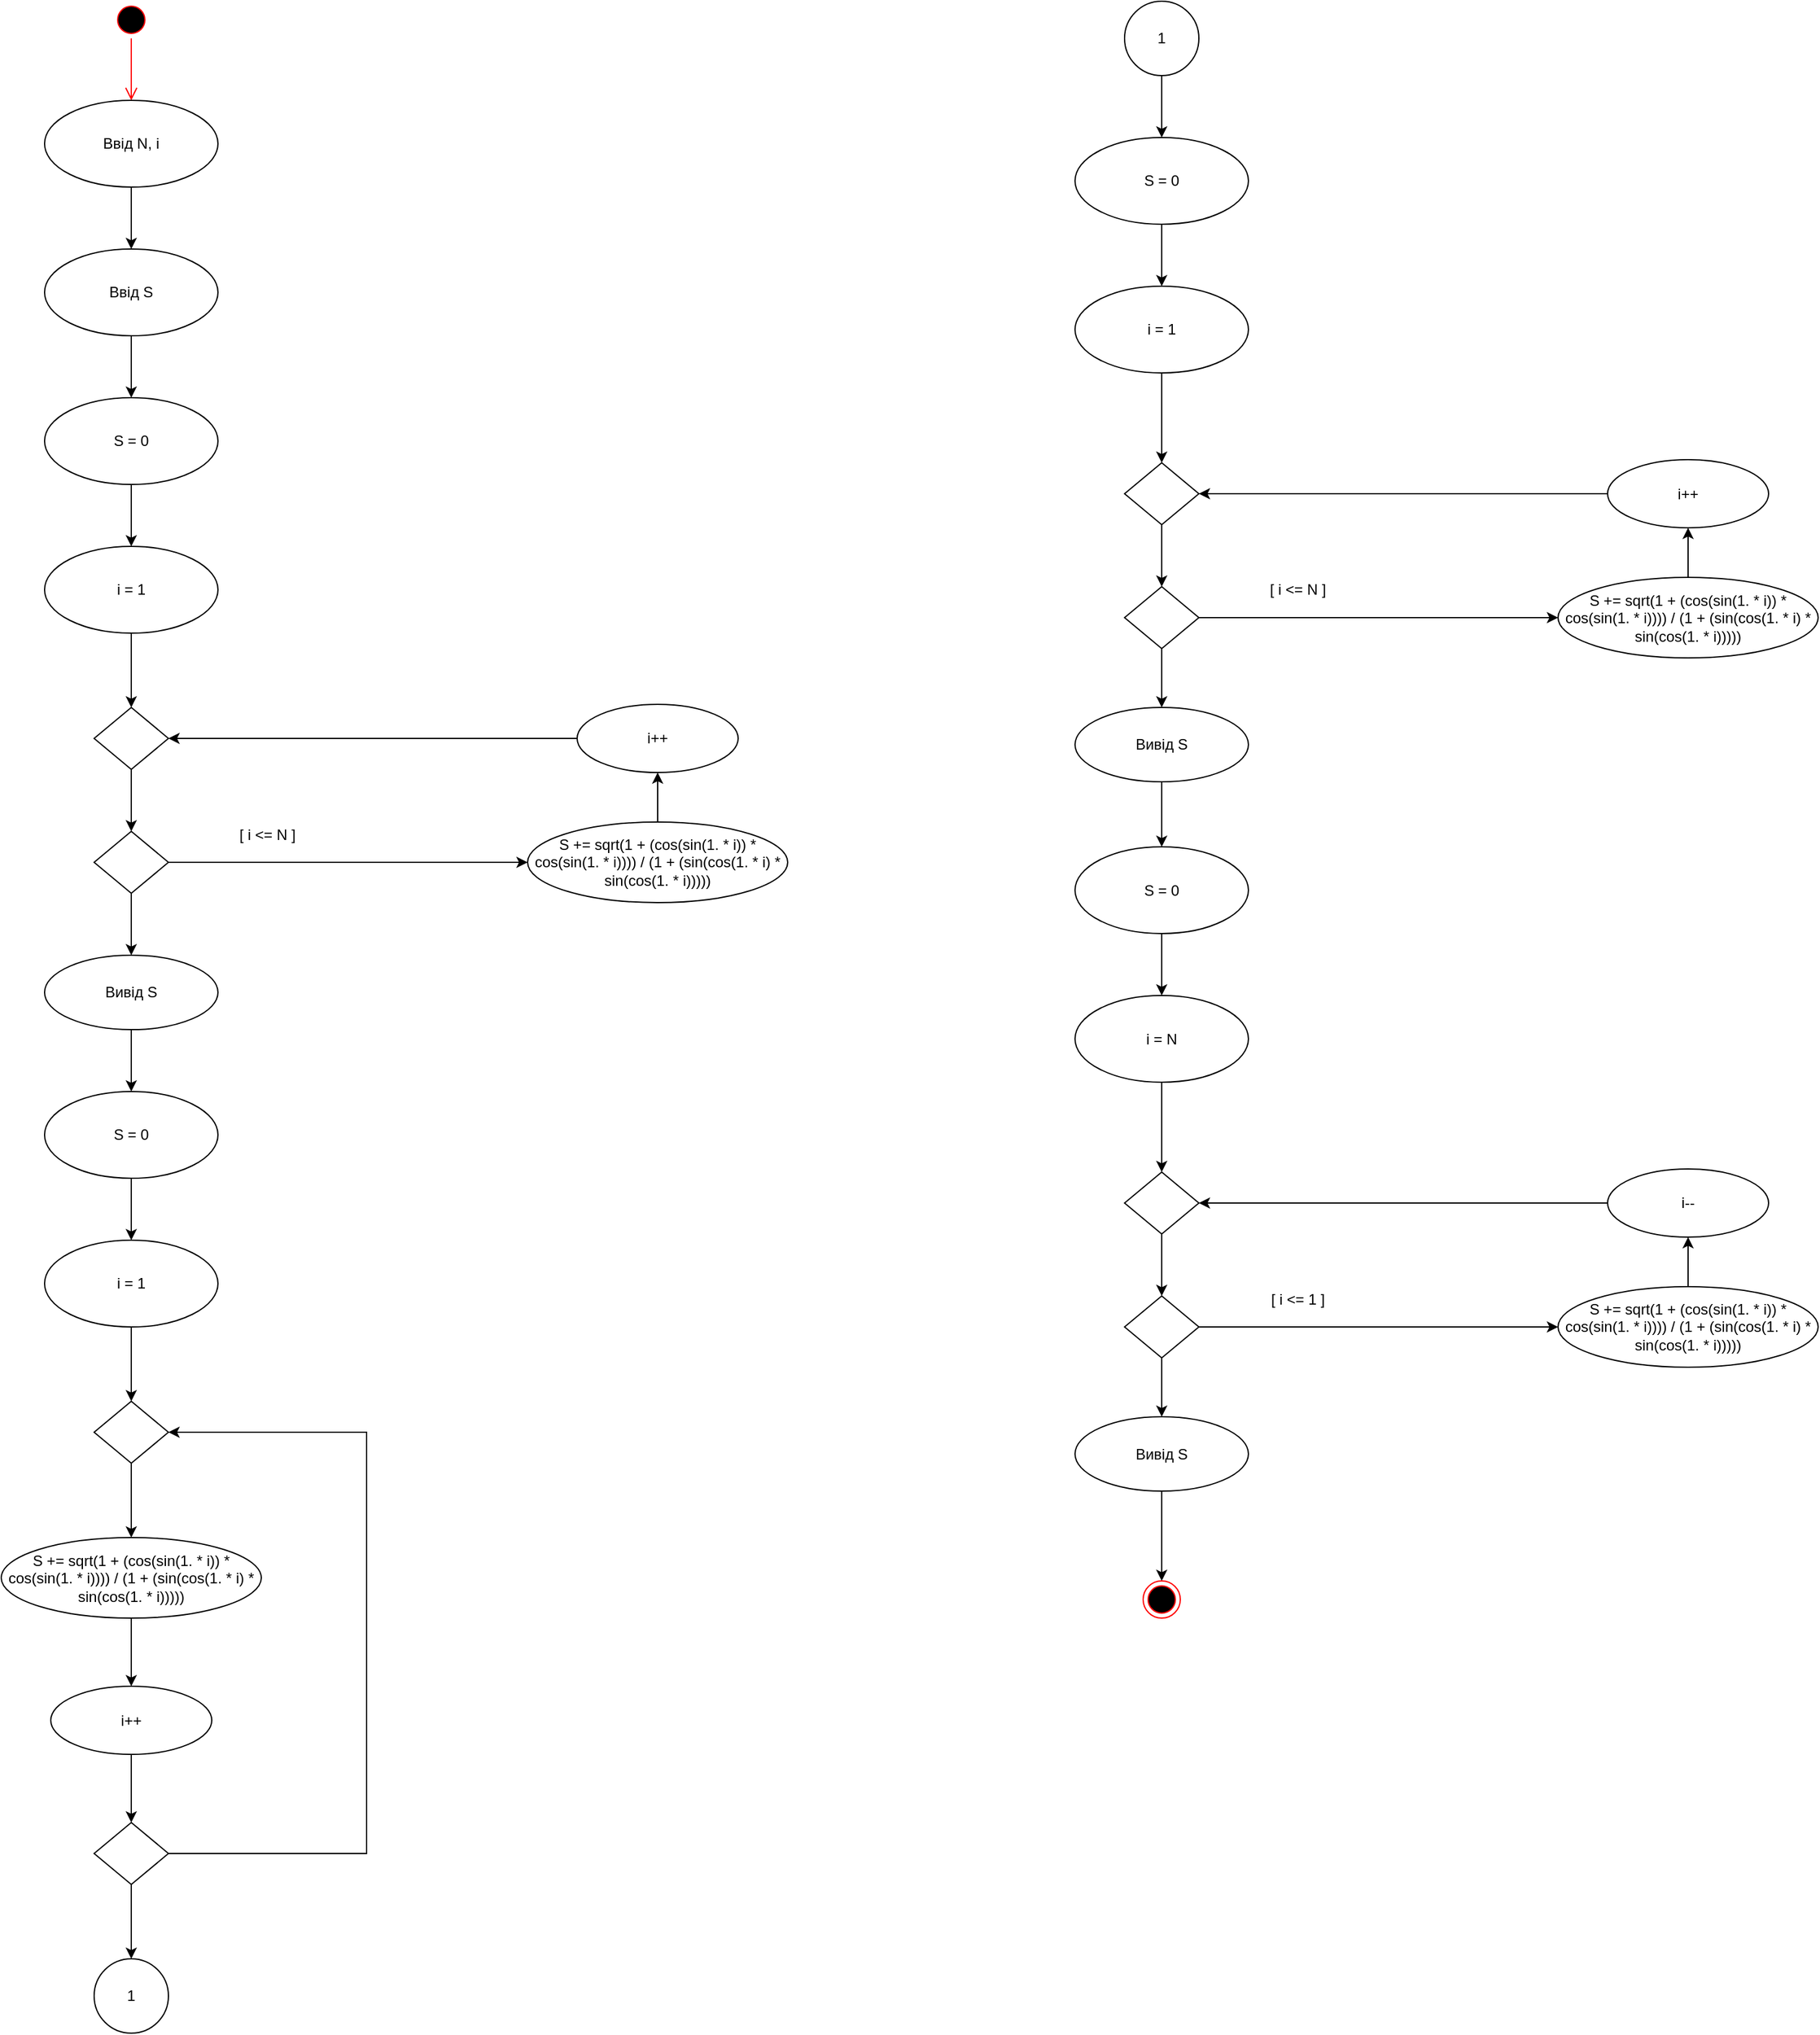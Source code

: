 <mxfile version="13.9.9" type="device"><diagram id="3ypR35BRuVcI161OYArr" name="Page-1"><mxGraphModel dx="3460" dy="2023" grid="1" gridSize="10" guides="1" tooltips="1" connect="1" arrows="1" fold="1" page="1" pageScale="1" pageWidth="850" pageHeight="1100" math="0" shadow="0"><root><mxCell id="0"/><mxCell id="1" parent="0"/><mxCell id="mSDdTxXzNVIkeOrihBzL-1" value="" style="ellipse;html=1;shape=startState;fillColor=#000000;strokeColor=#ff0000;" vertex="1" parent="1"><mxGeometry x="198" width="30" height="30" as="geometry"/></mxCell><mxCell id="mSDdTxXzNVIkeOrihBzL-2" value="" style="edgeStyle=orthogonalEdgeStyle;html=1;verticalAlign=bottom;endArrow=open;endSize=8;strokeColor=#ff0000;entryX=0.5;entryY=0;entryDx=0;entryDy=0;" edge="1" source="mSDdTxXzNVIkeOrihBzL-1" parent="1" target="mSDdTxXzNVIkeOrihBzL-3"><mxGeometry relative="1" as="geometry"><mxPoint x="213" y="90" as="targetPoint"/></mxGeometry></mxCell><mxCell id="mSDdTxXzNVIkeOrihBzL-5" value="" style="edgeStyle=orthogonalEdgeStyle;rounded=0;orthogonalLoop=1;jettySize=auto;html=1;" edge="1" parent="1" source="mSDdTxXzNVIkeOrihBzL-3" target="mSDdTxXzNVIkeOrihBzL-4"><mxGeometry relative="1" as="geometry"/></mxCell><mxCell id="mSDdTxXzNVIkeOrihBzL-3" value="Ввід N, i" style="ellipse;whiteSpace=wrap;html=1;" vertex="1" parent="1"><mxGeometry x="143" y="80" width="140" height="70" as="geometry"/></mxCell><mxCell id="mSDdTxXzNVIkeOrihBzL-7" value="" style="edgeStyle=orthogonalEdgeStyle;rounded=0;orthogonalLoop=1;jettySize=auto;html=1;" edge="1" parent="1" source="mSDdTxXzNVIkeOrihBzL-4" target="mSDdTxXzNVIkeOrihBzL-6"><mxGeometry relative="1" as="geometry"/></mxCell><mxCell id="mSDdTxXzNVIkeOrihBzL-4" value="Ввід S" style="ellipse;whiteSpace=wrap;html=1;" vertex="1" parent="1"><mxGeometry x="143" y="200" width="140" height="70" as="geometry"/></mxCell><mxCell id="mSDdTxXzNVIkeOrihBzL-9" value="" style="edgeStyle=orthogonalEdgeStyle;rounded=0;orthogonalLoop=1;jettySize=auto;html=1;" edge="1" parent="1" source="mSDdTxXzNVIkeOrihBzL-6" target="mSDdTxXzNVIkeOrihBzL-8"><mxGeometry relative="1" as="geometry"/></mxCell><mxCell id="mSDdTxXzNVIkeOrihBzL-6" value="S = 0" style="ellipse;whiteSpace=wrap;html=1;" vertex="1" parent="1"><mxGeometry x="143" y="320" width="140" height="70" as="geometry"/></mxCell><mxCell id="mSDdTxXzNVIkeOrihBzL-11" style="edgeStyle=orthogonalEdgeStyle;rounded=0;orthogonalLoop=1;jettySize=auto;html=1;exitX=0.5;exitY=1;exitDx=0;exitDy=0;entryX=0.5;entryY=0;entryDx=0;entryDy=0;" edge="1" parent="1" source="mSDdTxXzNVIkeOrihBzL-8" target="mSDdTxXzNVIkeOrihBzL-10"><mxGeometry relative="1" as="geometry"/></mxCell><mxCell id="mSDdTxXzNVIkeOrihBzL-8" value="i = 1" style="ellipse;whiteSpace=wrap;html=1;" vertex="1" parent="1"><mxGeometry x="143" y="440" width="140" height="70" as="geometry"/></mxCell><mxCell id="mSDdTxXzNVIkeOrihBzL-15" value="" style="edgeStyle=orthogonalEdgeStyle;rounded=0;orthogonalLoop=1;jettySize=auto;html=1;" edge="1" parent="1" source="mSDdTxXzNVIkeOrihBzL-10" target="mSDdTxXzNVIkeOrihBzL-14"><mxGeometry relative="1" as="geometry"/></mxCell><mxCell id="mSDdTxXzNVIkeOrihBzL-10" value="" style="rhombus;whiteSpace=wrap;html=1;" vertex="1" parent="1"><mxGeometry x="183" y="570" width="60" height="50" as="geometry"/></mxCell><mxCell id="mSDdTxXzNVIkeOrihBzL-17" value="" style="edgeStyle=orthogonalEdgeStyle;rounded=0;orthogonalLoop=1;jettySize=auto;html=1;" edge="1" parent="1" source="mSDdTxXzNVIkeOrihBzL-14" target="mSDdTxXzNVIkeOrihBzL-16"><mxGeometry relative="1" as="geometry"/></mxCell><mxCell id="mSDdTxXzNVIkeOrihBzL-24" style="edgeStyle=orthogonalEdgeStyle;rounded=0;orthogonalLoop=1;jettySize=auto;html=1;exitX=0.5;exitY=1;exitDx=0;exitDy=0;entryX=0.5;entryY=0;entryDx=0;entryDy=0;" edge="1" parent="1" source="mSDdTxXzNVIkeOrihBzL-14" target="mSDdTxXzNVIkeOrihBzL-23"><mxGeometry relative="1" as="geometry"/></mxCell><mxCell id="mSDdTxXzNVIkeOrihBzL-14" value="" style="rhombus;whiteSpace=wrap;html=1;" vertex="1" parent="1"><mxGeometry x="183" y="670" width="60" height="50" as="geometry"/></mxCell><mxCell id="mSDdTxXzNVIkeOrihBzL-20" value="" style="edgeStyle=orthogonalEdgeStyle;rounded=0;orthogonalLoop=1;jettySize=auto;html=1;" edge="1" parent="1" source="mSDdTxXzNVIkeOrihBzL-16" target="mSDdTxXzNVIkeOrihBzL-19"><mxGeometry relative="1" as="geometry"/></mxCell><mxCell id="mSDdTxXzNVIkeOrihBzL-16" value="S += sqrt(1 + (cos(sin(1. * i)) * cos(sin(1. * i)))) / (1 + (sin(cos(1. * i) * sin(cos(1. * i)))))" style="ellipse;whiteSpace=wrap;html=1;" vertex="1" parent="1"><mxGeometry x="533" y="662.5" width="210" height="65" as="geometry"/></mxCell><mxCell id="mSDdTxXzNVIkeOrihBzL-18" value="[ i &amp;lt;= N ]" style="text;html=1;strokeColor=none;fillColor=none;align=center;verticalAlign=middle;whiteSpace=wrap;rounded=0;" vertex="1" parent="1"><mxGeometry x="293" y="662.5" width="60" height="20" as="geometry"/></mxCell><mxCell id="mSDdTxXzNVIkeOrihBzL-22" style="edgeStyle=orthogonalEdgeStyle;rounded=0;orthogonalLoop=1;jettySize=auto;html=1;exitX=0;exitY=0.5;exitDx=0;exitDy=0;entryX=1;entryY=0.5;entryDx=0;entryDy=0;" edge="1" parent="1" source="mSDdTxXzNVIkeOrihBzL-19" target="mSDdTxXzNVIkeOrihBzL-10"><mxGeometry relative="1" as="geometry"/></mxCell><mxCell id="mSDdTxXzNVIkeOrihBzL-19" value="i++" style="ellipse;whiteSpace=wrap;html=1;" vertex="1" parent="1"><mxGeometry x="573" y="567.5" width="130" height="55" as="geometry"/></mxCell><mxCell id="mSDdTxXzNVIkeOrihBzL-31" style="edgeStyle=orthogonalEdgeStyle;rounded=0;orthogonalLoop=1;jettySize=auto;html=1;exitX=0.5;exitY=1;exitDx=0;exitDy=0;entryX=0.5;entryY=0;entryDx=0;entryDy=0;" edge="1" parent="1" source="mSDdTxXzNVIkeOrihBzL-23" target="mSDdTxXzNVIkeOrihBzL-26"><mxGeometry relative="1" as="geometry"/></mxCell><mxCell id="mSDdTxXzNVIkeOrihBzL-23" value="Вивід S" style="ellipse;whiteSpace=wrap;html=1;" vertex="1" parent="1"><mxGeometry x="143" y="770" width="140" height="60" as="geometry"/></mxCell><mxCell id="mSDdTxXzNVIkeOrihBzL-25" value="" style="edgeStyle=orthogonalEdgeStyle;rounded=0;orthogonalLoop=1;jettySize=auto;html=1;" edge="1" source="mSDdTxXzNVIkeOrihBzL-26" target="mSDdTxXzNVIkeOrihBzL-28" parent="1"><mxGeometry relative="1" as="geometry"/></mxCell><mxCell id="mSDdTxXzNVIkeOrihBzL-26" value="S = 0" style="ellipse;whiteSpace=wrap;html=1;" vertex="1" parent="1"><mxGeometry x="143" y="880" width="140" height="70" as="geometry"/></mxCell><mxCell id="mSDdTxXzNVIkeOrihBzL-27" style="edgeStyle=orthogonalEdgeStyle;rounded=0;orthogonalLoop=1;jettySize=auto;html=1;exitX=0.5;exitY=1;exitDx=0;exitDy=0;entryX=0.5;entryY=0;entryDx=0;entryDy=0;" edge="1" source="mSDdTxXzNVIkeOrihBzL-28" target="mSDdTxXzNVIkeOrihBzL-30" parent="1"><mxGeometry relative="1" as="geometry"/></mxCell><mxCell id="mSDdTxXzNVIkeOrihBzL-28" value="i = 1" style="ellipse;whiteSpace=wrap;html=1;" vertex="1" parent="1"><mxGeometry x="143" y="1000" width="140" height="70" as="geometry"/></mxCell><mxCell id="mSDdTxXzNVIkeOrihBzL-29" value="" style="edgeStyle=orthogonalEdgeStyle;rounded=0;orthogonalLoop=1;jettySize=auto;html=1;entryX=0.5;entryY=0;entryDx=0;entryDy=0;" edge="1" source="mSDdTxXzNVIkeOrihBzL-30" parent="1" target="mSDdTxXzNVIkeOrihBzL-32"><mxGeometry relative="1" as="geometry"><mxPoint x="213" y="1230" as="targetPoint"/></mxGeometry></mxCell><mxCell id="mSDdTxXzNVIkeOrihBzL-30" value="" style="rhombus;whiteSpace=wrap;html=1;" vertex="1" parent="1"><mxGeometry x="183" y="1130" width="60" height="50" as="geometry"/></mxCell><mxCell id="mSDdTxXzNVIkeOrihBzL-34" style="edgeStyle=orthogonalEdgeStyle;rounded=0;orthogonalLoop=1;jettySize=auto;html=1;exitX=0.5;exitY=1;exitDx=0;exitDy=0;entryX=0.5;entryY=0;entryDx=0;entryDy=0;" edge="1" parent="1" source="mSDdTxXzNVIkeOrihBzL-32" target="mSDdTxXzNVIkeOrihBzL-33"><mxGeometry relative="1" as="geometry"/></mxCell><mxCell id="mSDdTxXzNVIkeOrihBzL-32" value="S += sqrt(1 + (cos(sin(1. * i)) * cos(sin(1. * i)))) / (1 + (sin(cos(1. * i) * sin(cos(1. * i)))))" style="ellipse;whiteSpace=wrap;html=1;" vertex="1" parent="1"><mxGeometry x="108" y="1240" width="210" height="65" as="geometry"/></mxCell><mxCell id="mSDdTxXzNVIkeOrihBzL-36" style="edgeStyle=orthogonalEdgeStyle;rounded=0;orthogonalLoop=1;jettySize=auto;html=1;exitX=0.5;exitY=1;exitDx=0;exitDy=0;entryX=0.5;entryY=0;entryDx=0;entryDy=0;" edge="1" parent="1" source="mSDdTxXzNVIkeOrihBzL-33" target="mSDdTxXzNVIkeOrihBzL-35"><mxGeometry relative="1" as="geometry"/></mxCell><mxCell id="mSDdTxXzNVIkeOrihBzL-33" value="i++" style="ellipse;whiteSpace=wrap;html=1;" vertex="1" parent="1"><mxGeometry x="148" y="1360" width="130" height="55" as="geometry"/></mxCell><mxCell id="mSDdTxXzNVIkeOrihBzL-37" style="edgeStyle=orthogonalEdgeStyle;rounded=0;orthogonalLoop=1;jettySize=auto;html=1;exitX=1;exitY=0.5;exitDx=0;exitDy=0;entryX=1;entryY=0.5;entryDx=0;entryDy=0;" edge="1" parent="1" source="mSDdTxXzNVIkeOrihBzL-35" target="mSDdTxXzNVIkeOrihBzL-30"><mxGeometry relative="1" as="geometry"><mxPoint x="213" y="850" as="targetPoint"/><Array as="points"><mxPoint x="403" y="1495"/><mxPoint x="403" y="1155"/></Array></mxGeometry></mxCell><mxCell id="mSDdTxXzNVIkeOrihBzL-39" style="edgeStyle=orthogonalEdgeStyle;rounded=0;orthogonalLoop=1;jettySize=auto;html=1;exitX=0.5;exitY=1;exitDx=0;exitDy=0;entryX=0.5;entryY=0;entryDx=0;entryDy=0;" edge="1" parent="1" source="mSDdTxXzNVIkeOrihBzL-35" target="mSDdTxXzNVIkeOrihBzL-38"><mxGeometry relative="1" as="geometry"/></mxCell><mxCell id="mSDdTxXzNVIkeOrihBzL-35" value="" style="rhombus;whiteSpace=wrap;html=1;" vertex="1" parent="1"><mxGeometry x="183" y="1470" width="60" height="50" as="geometry"/></mxCell><mxCell id="mSDdTxXzNVIkeOrihBzL-38" value="1" style="ellipse;whiteSpace=wrap;html=1;aspect=fixed;" vertex="1" parent="1"><mxGeometry x="183" y="1580" width="60" height="60" as="geometry"/></mxCell><mxCell id="mSDdTxXzNVIkeOrihBzL-46" style="edgeStyle=orthogonalEdgeStyle;rounded=0;orthogonalLoop=1;jettySize=auto;html=1;exitX=0.5;exitY=1;exitDx=0;exitDy=0;entryX=0.5;entryY=0;entryDx=0;entryDy=0;" edge="1" parent="1" source="mSDdTxXzNVIkeOrihBzL-40" target="mSDdTxXzNVIkeOrihBzL-42"><mxGeometry relative="1" as="geometry"/></mxCell><mxCell id="mSDdTxXzNVIkeOrihBzL-40" value="1" style="ellipse;whiteSpace=wrap;html=1;aspect=fixed;" vertex="1" parent="1"><mxGeometry x="1015" width="60" height="60" as="geometry"/></mxCell><mxCell id="mSDdTxXzNVIkeOrihBzL-41" value="" style="edgeStyle=orthogonalEdgeStyle;rounded=0;orthogonalLoop=1;jettySize=auto;html=1;" edge="1" source="mSDdTxXzNVIkeOrihBzL-42" target="mSDdTxXzNVIkeOrihBzL-44" parent="1"><mxGeometry relative="1" as="geometry"/></mxCell><mxCell id="mSDdTxXzNVIkeOrihBzL-42" value="S = 0" style="ellipse;whiteSpace=wrap;html=1;" vertex="1" parent="1"><mxGeometry x="975" y="110" width="140" height="70" as="geometry"/></mxCell><mxCell id="mSDdTxXzNVIkeOrihBzL-43" style="edgeStyle=orthogonalEdgeStyle;rounded=0;orthogonalLoop=1;jettySize=auto;html=1;exitX=0.5;exitY=1;exitDx=0;exitDy=0;entryX=0.5;entryY=0;entryDx=0;entryDy=0;" edge="1" source="mSDdTxXzNVIkeOrihBzL-44" target="mSDdTxXzNVIkeOrihBzL-49" parent="1"><mxGeometry relative="1" as="geometry"><mxPoint x="1045" y="360" as="targetPoint"/></mxGeometry></mxCell><mxCell id="mSDdTxXzNVIkeOrihBzL-44" value="i = 1" style="ellipse;whiteSpace=wrap;html=1;" vertex="1" parent="1"><mxGeometry x="975" y="230" width="140" height="70" as="geometry"/></mxCell><mxCell id="mSDdTxXzNVIkeOrihBzL-48" value="" style="edgeStyle=orthogonalEdgeStyle;rounded=0;orthogonalLoop=1;jettySize=auto;html=1;" edge="1" source="mSDdTxXzNVIkeOrihBzL-49" target="mSDdTxXzNVIkeOrihBzL-51" parent="1"><mxGeometry relative="1" as="geometry"/></mxCell><mxCell id="mSDdTxXzNVIkeOrihBzL-49" value="" style="rhombus;whiteSpace=wrap;html=1;" vertex="1" parent="1"><mxGeometry x="1015" y="372.5" width="60" height="50" as="geometry"/></mxCell><mxCell id="mSDdTxXzNVIkeOrihBzL-50" value="" style="edgeStyle=orthogonalEdgeStyle;rounded=0;orthogonalLoop=1;jettySize=auto;html=1;" edge="1" source="mSDdTxXzNVIkeOrihBzL-51" target="mSDdTxXzNVIkeOrihBzL-53" parent="1"><mxGeometry relative="1" as="geometry"/></mxCell><mxCell id="mSDdTxXzNVIkeOrihBzL-58" style="edgeStyle=orthogonalEdgeStyle;rounded=0;orthogonalLoop=1;jettySize=auto;html=1;exitX=0.5;exitY=1;exitDx=0;exitDy=0;entryX=0.5;entryY=0;entryDx=0;entryDy=0;" edge="1" parent="1" source="mSDdTxXzNVIkeOrihBzL-51" target="mSDdTxXzNVIkeOrihBzL-57"><mxGeometry relative="1" as="geometry"/></mxCell><mxCell id="mSDdTxXzNVIkeOrihBzL-51" value="" style="rhombus;whiteSpace=wrap;html=1;" vertex="1" parent="1"><mxGeometry x="1015" y="472.5" width="60" height="50" as="geometry"/></mxCell><mxCell id="mSDdTxXzNVIkeOrihBzL-52" value="" style="edgeStyle=orthogonalEdgeStyle;rounded=0;orthogonalLoop=1;jettySize=auto;html=1;" edge="1" source="mSDdTxXzNVIkeOrihBzL-53" target="mSDdTxXzNVIkeOrihBzL-56" parent="1"><mxGeometry relative="1" as="geometry"/></mxCell><mxCell id="mSDdTxXzNVIkeOrihBzL-53" value="S += sqrt(1 + (cos(sin(1. * i)) * cos(sin(1. * i)))) / (1 + (sin(cos(1. * i) * sin(cos(1. * i)))))" style="ellipse;whiteSpace=wrap;html=1;" vertex="1" parent="1"><mxGeometry x="1365" y="465" width="210" height="65" as="geometry"/></mxCell><mxCell id="mSDdTxXzNVIkeOrihBzL-54" value="[ i &amp;lt;= N ]" style="text;html=1;strokeColor=none;fillColor=none;align=center;verticalAlign=middle;whiteSpace=wrap;rounded=0;" vertex="1" parent="1"><mxGeometry x="1125" y="465" width="60" height="20" as="geometry"/></mxCell><mxCell id="mSDdTxXzNVIkeOrihBzL-55" style="edgeStyle=orthogonalEdgeStyle;rounded=0;orthogonalLoop=1;jettySize=auto;html=1;exitX=0;exitY=0.5;exitDx=0;exitDy=0;entryX=1;entryY=0.5;entryDx=0;entryDy=0;" edge="1" source="mSDdTxXzNVIkeOrihBzL-56" target="mSDdTxXzNVIkeOrihBzL-49" parent="1"><mxGeometry relative="1" as="geometry"/></mxCell><mxCell id="mSDdTxXzNVIkeOrihBzL-56" value="i++" style="ellipse;whiteSpace=wrap;html=1;" vertex="1" parent="1"><mxGeometry x="1405" y="370" width="130" height="55" as="geometry"/></mxCell><mxCell id="mSDdTxXzNVIkeOrihBzL-74" style="edgeStyle=orthogonalEdgeStyle;rounded=0;orthogonalLoop=1;jettySize=auto;html=1;exitX=0.5;exitY=1;exitDx=0;exitDy=0;entryX=0.5;entryY=0;entryDx=0;entryDy=0;" edge="1" parent="1" source="mSDdTxXzNVIkeOrihBzL-57" target="mSDdTxXzNVIkeOrihBzL-60"><mxGeometry relative="1" as="geometry"/></mxCell><mxCell id="mSDdTxXzNVIkeOrihBzL-57" value="Вивід S" style="ellipse;whiteSpace=wrap;html=1;" vertex="1" parent="1"><mxGeometry x="975" y="570" width="140" height="60" as="geometry"/></mxCell><mxCell id="mSDdTxXzNVIkeOrihBzL-59" value="" style="edgeStyle=orthogonalEdgeStyle;rounded=0;orthogonalLoop=1;jettySize=auto;html=1;" edge="1" source="mSDdTxXzNVIkeOrihBzL-60" target="mSDdTxXzNVIkeOrihBzL-62" parent="1"><mxGeometry relative="1" as="geometry"/></mxCell><mxCell id="mSDdTxXzNVIkeOrihBzL-60" value="S = 0" style="ellipse;whiteSpace=wrap;html=1;" vertex="1" parent="1"><mxGeometry x="975" y="682.5" width="140" height="70" as="geometry"/></mxCell><mxCell id="mSDdTxXzNVIkeOrihBzL-61" style="edgeStyle=orthogonalEdgeStyle;rounded=0;orthogonalLoop=1;jettySize=auto;html=1;exitX=0.5;exitY=1;exitDx=0;exitDy=0;entryX=0.5;entryY=0;entryDx=0;entryDy=0;" edge="1" source="mSDdTxXzNVIkeOrihBzL-62" target="mSDdTxXzNVIkeOrihBzL-64" parent="1"><mxGeometry relative="1" as="geometry"><mxPoint x="1045" y="932.5" as="targetPoint"/></mxGeometry></mxCell><mxCell id="mSDdTxXzNVIkeOrihBzL-62" value="i = N" style="ellipse;whiteSpace=wrap;html=1;" vertex="1" parent="1"><mxGeometry x="975" y="802.5" width="140" height="70" as="geometry"/></mxCell><mxCell id="mSDdTxXzNVIkeOrihBzL-63" value="" style="edgeStyle=orthogonalEdgeStyle;rounded=0;orthogonalLoop=1;jettySize=auto;html=1;" edge="1" source="mSDdTxXzNVIkeOrihBzL-64" target="mSDdTxXzNVIkeOrihBzL-67" parent="1"><mxGeometry relative="1" as="geometry"/></mxCell><mxCell id="mSDdTxXzNVIkeOrihBzL-64" value="" style="rhombus;whiteSpace=wrap;html=1;" vertex="1" parent="1"><mxGeometry x="1015" y="945" width="60" height="50" as="geometry"/></mxCell><mxCell id="mSDdTxXzNVIkeOrihBzL-65" value="" style="edgeStyle=orthogonalEdgeStyle;rounded=0;orthogonalLoop=1;jettySize=auto;html=1;" edge="1" source="mSDdTxXzNVIkeOrihBzL-67" target="mSDdTxXzNVIkeOrihBzL-69" parent="1"><mxGeometry relative="1" as="geometry"/></mxCell><mxCell id="mSDdTxXzNVIkeOrihBzL-66" style="edgeStyle=orthogonalEdgeStyle;rounded=0;orthogonalLoop=1;jettySize=auto;html=1;exitX=0.5;exitY=1;exitDx=0;exitDy=0;entryX=0.5;entryY=0;entryDx=0;entryDy=0;" edge="1" source="mSDdTxXzNVIkeOrihBzL-67" target="mSDdTxXzNVIkeOrihBzL-73" parent="1"><mxGeometry relative="1" as="geometry"/></mxCell><mxCell id="mSDdTxXzNVIkeOrihBzL-67" value="" style="rhombus;whiteSpace=wrap;html=1;" vertex="1" parent="1"><mxGeometry x="1015" y="1045" width="60" height="50" as="geometry"/></mxCell><mxCell id="mSDdTxXzNVIkeOrihBzL-68" value="" style="edgeStyle=orthogonalEdgeStyle;rounded=0;orthogonalLoop=1;jettySize=auto;html=1;" edge="1" source="mSDdTxXzNVIkeOrihBzL-69" target="mSDdTxXzNVIkeOrihBzL-72" parent="1"><mxGeometry relative="1" as="geometry"/></mxCell><mxCell id="mSDdTxXzNVIkeOrihBzL-69" value="S += sqrt(1 + (cos(sin(1. * i)) * cos(sin(1. * i)))) / (1 + (sin(cos(1. * i) * sin(cos(1. * i)))))" style="ellipse;whiteSpace=wrap;html=1;" vertex="1" parent="1"><mxGeometry x="1365" y="1037.5" width="210" height="65" as="geometry"/></mxCell><mxCell id="mSDdTxXzNVIkeOrihBzL-70" value="[ i &amp;lt;= 1 ]" style="text;html=1;strokeColor=none;fillColor=none;align=center;verticalAlign=middle;whiteSpace=wrap;rounded=0;" vertex="1" parent="1"><mxGeometry x="1125" y="1037.5" width="60" height="20" as="geometry"/></mxCell><mxCell id="mSDdTxXzNVIkeOrihBzL-71" style="edgeStyle=orthogonalEdgeStyle;rounded=0;orthogonalLoop=1;jettySize=auto;html=1;exitX=0;exitY=0.5;exitDx=0;exitDy=0;entryX=1;entryY=0.5;entryDx=0;entryDy=0;" edge="1" source="mSDdTxXzNVIkeOrihBzL-72" target="mSDdTxXzNVIkeOrihBzL-64" parent="1"><mxGeometry relative="1" as="geometry"/></mxCell><mxCell id="mSDdTxXzNVIkeOrihBzL-72" value="i--" style="ellipse;whiteSpace=wrap;html=1;" vertex="1" parent="1"><mxGeometry x="1405" y="942.5" width="130" height="55" as="geometry"/></mxCell><mxCell id="mSDdTxXzNVIkeOrihBzL-76" style="edgeStyle=orthogonalEdgeStyle;rounded=0;orthogonalLoop=1;jettySize=auto;html=1;exitX=0.5;exitY=1;exitDx=0;exitDy=0;entryX=0.5;entryY=0;entryDx=0;entryDy=0;" edge="1" parent="1" source="mSDdTxXzNVIkeOrihBzL-73" target="mSDdTxXzNVIkeOrihBzL-75"><mxGeometry relative="1" as="geometry"/></mxCell><mxCell id="mSDdTxXzNVIkeOrihBzL-73" value="Вивід S" style="ellipse;whiteSpace=wrap;html=1;" vertex="1" parent="1"><mxGeometry x="975" y="1142.5" width="140" height="60" as="geometry"/></mxCell><mxCell id="mSDdTxXzNVIkeOrihBzL-75" value="" style="ellipse;html=1;shape=endState;fillColor=#000000;strokeColor=#ff0000;" vertex="1" parent="1"><mxGeometry x="1030" y="1275" width="30" height="30" as="geometry"/></mxCell></root></mxGraphModel></diagram></mxfile>